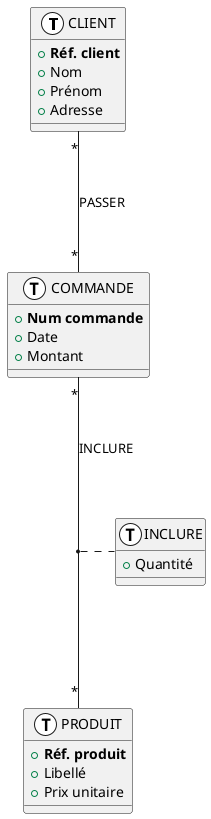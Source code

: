 @startuml "basic"

!define Table(x) class "x" << (T,#FFFFFF) >>
!define pk(x) <b>x</b>

Table("CLIENT") {
    {field} + pk(Réf. client)
    {field} + Nom
    {field} + Prénom
    {field} + Adresse
}

"CLIENT" "*" --- "*" "COMMANDE": "PASSER"

Table("COMMANDE") {
    {field} + pk(Num commande)
    {field} + Date
    {field} + Montant
}

"COMMANDE" "*" --- "*" "PRODUIT": "INCLURE"
("COMMANDE", "PRODUIT") .. "INCLURE"
Table("INCLURE") {
    {field} + Quantité
}

Table("PRODUIT") {
    {field} + pk(Réf. produit)
    {field} + Libellé
    {field} + Prix unitaire
}

@enduml
